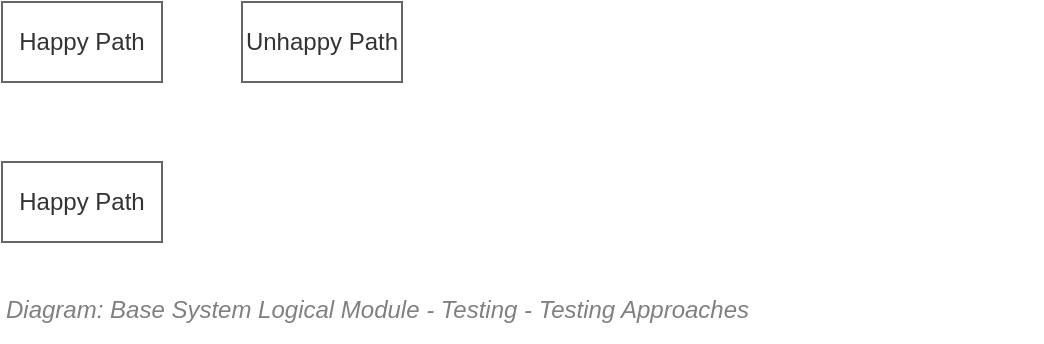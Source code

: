 <mxfile compressed="false" version="17.5.0" type="google">
  <diagram id="IiXE35u0ofoM4zR3cXJT" name="Testing/Approaches">
    <mxGraphModel grid="1" page="1" gridSize="10" guides="1" tooltips="1" connect="1" arrows="1" fold="1" pageScale="1" pageWidth="827" pageHeight="1169" math="0" shadow="0">
      <root>
        <mxCell id="YPutv9VMo4PwF8Lt4f-L-0" />
        <mxCell id="YPutv9VMo4PwF8Lt4f-L-1" value="Boxes" parent="YPutv9VMo4PwF8Lt4f-L-0" />
        <UserObject label="Happy Path" link="https://en.wikipedia.org/wiki/Happy_path" id="YPutv9VMo4PwF8Lt4f-L-2">
          <mxCell style="rounded=0;whiteSpace=wrap;html=1;strokeColor=#666666;strokeWidth=1;fillColor=none;fontSize=12;fontColor=#333333;align=center;movable=1;resizable=1;rotatable=1;deletable=1;editable=1;connectable=1;" vertex="1" parent="YPutv9VMo4PwF8Lt4f-L-1">
            <mxGeometry x="120" y="200" width="80" height="40" as="geometry" />
          </mxCell>
        </UserObject>
        <UserObject label="Unhappy Path" link="https://en.wikipedia.org/wiki/Happy_path" id="YPutv9VMo4PwF8Lt4f-L-4">
          <mxCell style="rounded=0;whiteSpace=wrap;html=1;strokeColor=#666666;strokeWidth=1;fillColor=none;fontSize=12;fontColor=#333333;align=center;" vertex="1" parent="YPutv9VMo4PwF8Lt4f-L-1">
            <mxGeometry x="240" y="200" width="80" height="40" as="geometry" />
          </mxCell>
        </UserObject>
        <UserObject label="Happy Path" link="https://en.wikipedia.org/wiki/Happy_path" id="rbZQCm-Wg0ZwITYTyjrI-3">
          <mxCell style="rounded=0;whiteSpace=wrap;html=1;strokeColor=#666666;strokeWidth=1;fillColor=none;fontSize=12;fontColor=#333333;align=center;movable=1;resizable=1;rotatable=1;deletable=1;editable=1;connectable=1;" vertex="1" parent="YPutv9VMo4PwF8Lt4f-L-1">
            <mxGeometry x="120" y="280" width="80" height="40" as="geometry" />
          </mxCell>
        </UserObject>
        <mxCell id="8Rc-HRjRU10CLpBGY49o-0" value="About" parent="YPutv9VMo4PwF8Lt4f-L-0" />
        <mxCell id="8Rc-HRjRU10CLpBGY49o-1" value="Title/Page" visible="0" parent="YPutv9VMo4PwF8Lt4f-L-0" />
        <mxCell id="rbZQCm-Wg0ZwITYTyjrI-0" value="" style="group;fontSize=10;" connectable="0" vertex="1" parent="8Rc-HRjRU10CLpBGY49o-1">
          <mxGeometry x="120" y="120" width="560" height="45" as="geometry" />
        </mxCell>
        <mxCell id="rbZQCm-Wg0ZwITYTyjrI-1" value="&lt;font style=&quot;font-size: 12px&quot;&gt;Base Logical Module - Testing - Testing Approaches&lt;/font&gt;" style="text;strokeColor=none;fillColor=none;html=1;fontSize=24;fontStyle=1;verticalAlign=middle;align=left;shadow=0;glass=0;comic=0;opacity=30;fontColor=#808080;" vertex="1" parent="rbZQCm-Wg0ZwITYTyjrI-0">
          <mxGeometry width="560" height="40" as="geometry" />
        </mxCell>
        <mxCell id="rbZQCm-Wg0ZwITYTyjrI-2" value="" style="line;strokeWidth=2;html=1;shadow=0;glass=0;comic=0;fillColor=none;fontSize=10;fontColor=#CCCCCC;labelBackgroundColor=none;strokeColor=#CCCCCC;" vertex="1" parent="rbZQCm-Wg0ZwITYTyjrI-0">
          <mxGeometry y="35" width="560" height="10" as="geometry" />
        </mxCell>
        <mxCell id="8Rc-HRjRU10CLpBGY49o-2" value="Title/Diagram" parent="YPutv9VMo4PwF8Lt4f-L-0" />
        <mxCell id="8Rc-HRjRU10CLpBGY49o-3" value="&lt;font style=&quot;font-size: 12px&quot;&gt;Diagram: Base System Logical Module - Testing - Testing Approaches&lt;/font&gt;" style="text;strokeColor=none;fillColor=none;html=1;fontSize=24;fontStyle=2;verticalAlign=middle;align=left;shadow=0;glass=0;comic=0;opacity=30;fontColor=#808080;" vertex="1" parent="8Rc-HRjRU10CLpBGY49o-2">
          <mxGeometry x="120" y="330" width="520" height="40" as="geometry" />
        </mxCell>
      </root>
    </mxGraphModel>
  </diagram>
</mxfile>
